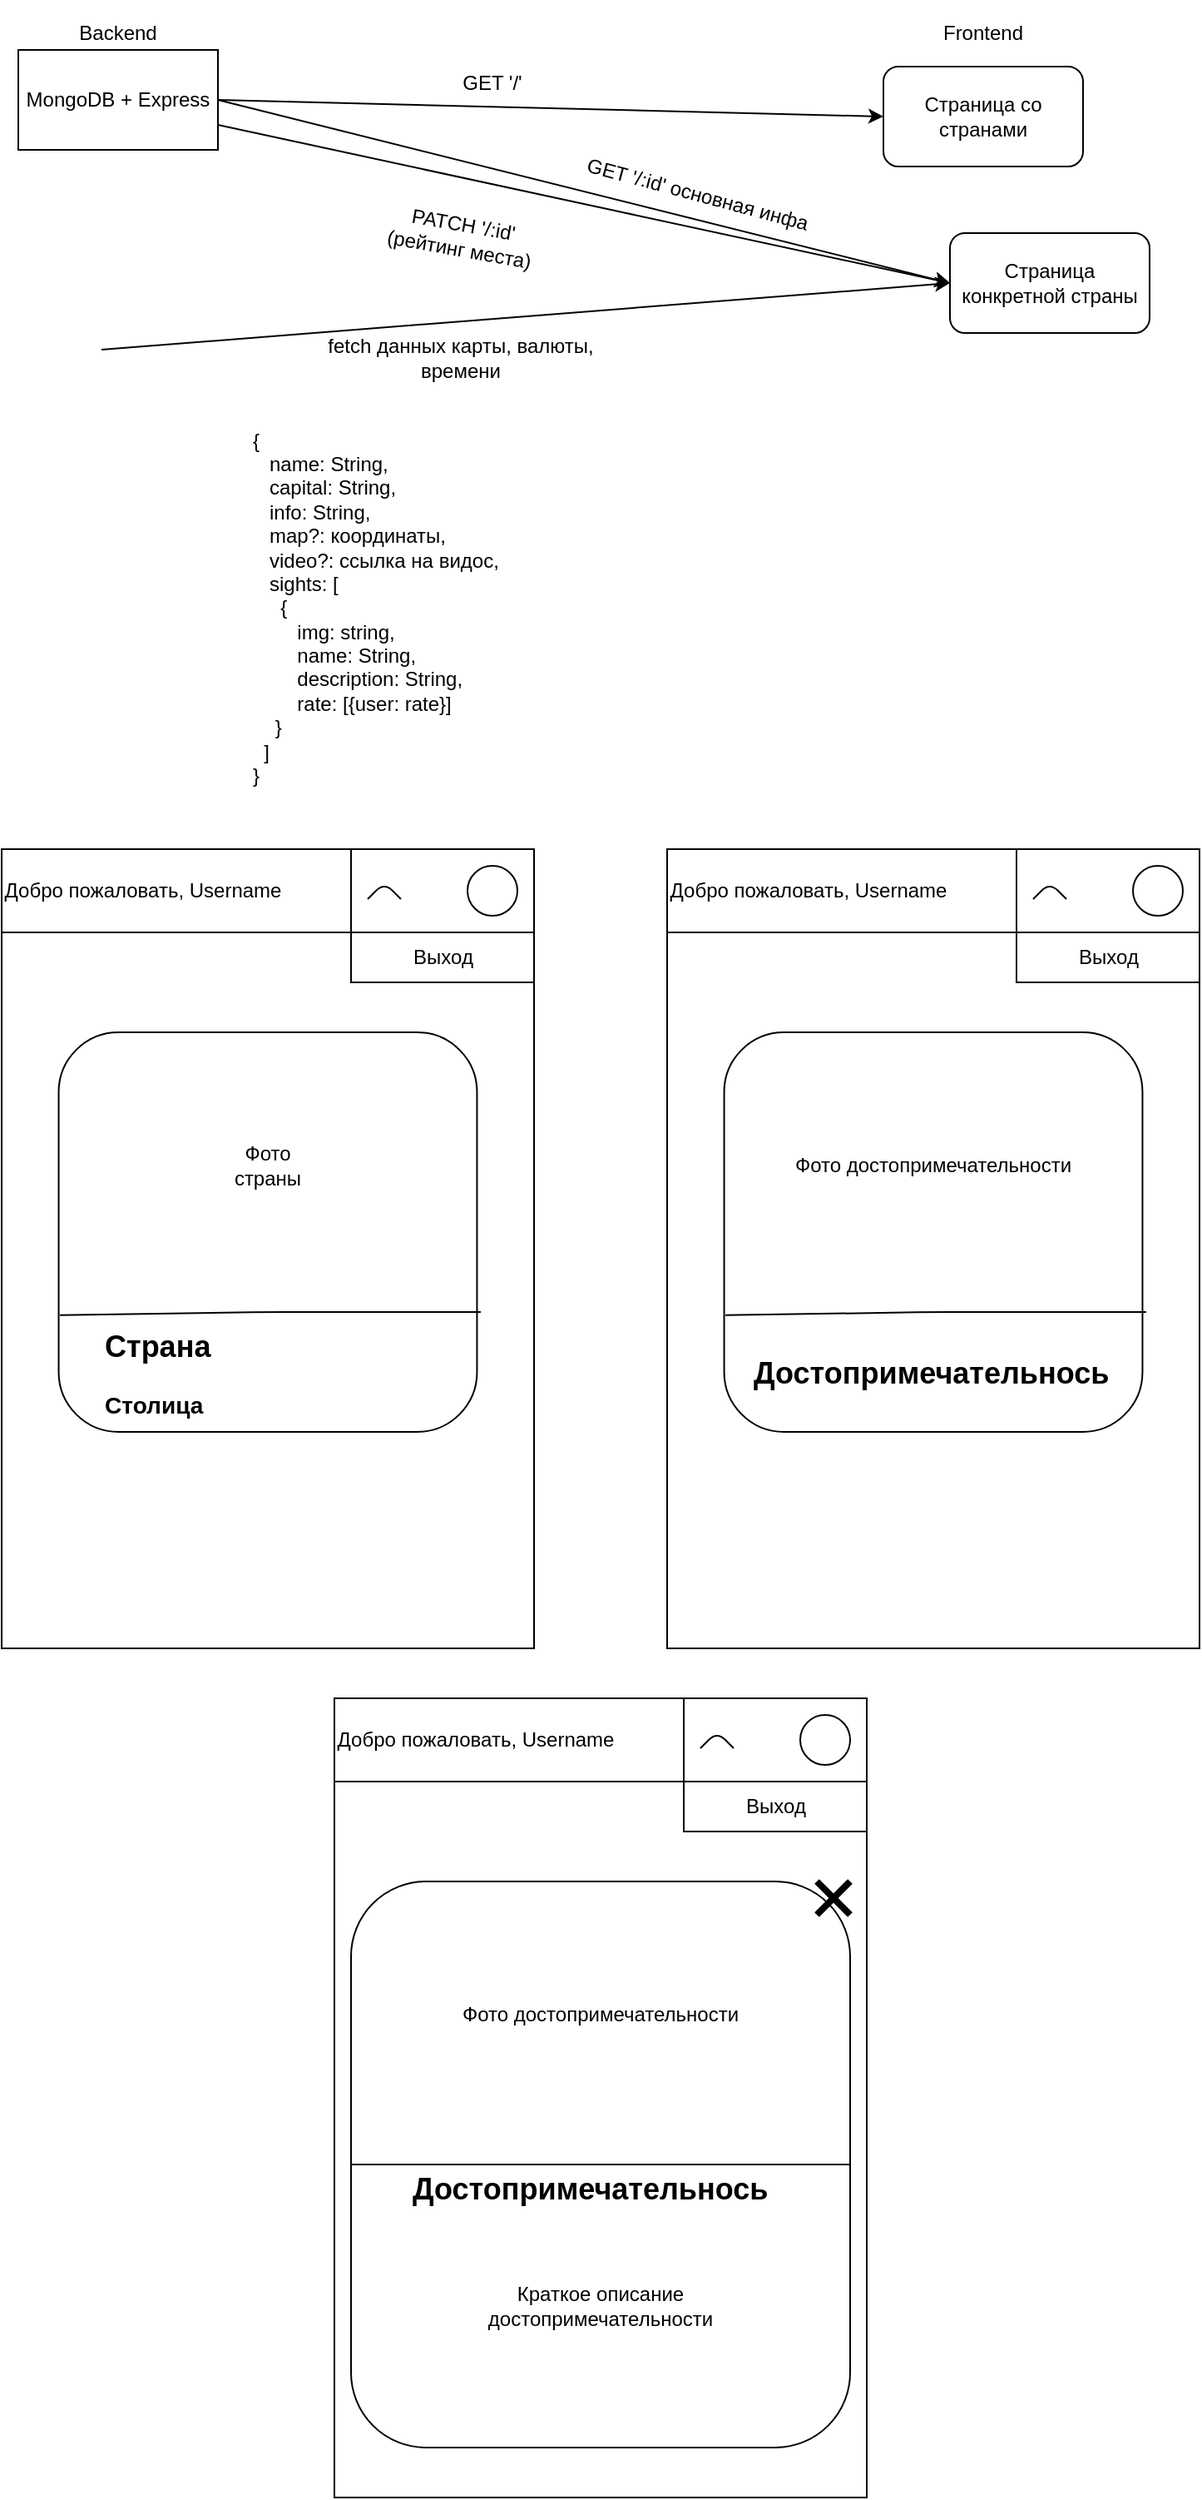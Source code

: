 <mxfile version="14.4.3" type="github">
  <diagram id="V7bD6tvDuis-bAX8pQNE" name="Page-1">
    <mxGraphModel dx="1038" dy="575" grid="1" gridSize="10" guides="1" tooltips="1" connect="1" arrows="1" fold="1" page="1" pageScale="1" pageWidth="827" pageHeight="1169" math="0" shadow="0">
      <root>
        <mxCell id="0" />
        <mxCell id="1" parent="0" />
        <mxCell id="rVa3kurJZuQboSxvV21v-3" value="Backend" style="text;html=1;strokeColor=none;fillColor=none;align=center;verticalAlign=middle;whiteSpace=wrap;rounded=0;" parent="1" vertex="1">
          <mxGeometry x="50" y="60" width="120" height="40" as="geometry" />
        </mxCell>
        <mxCell id="rVa3kurJZuQboSxvV21v-4" value="Frontend" style="text;html=1;strokeColor=none;fillColor=none;align=center;verticalAlign=middle;whiteSpace=wrap;rounded=0;" parent="1" vertex="1">
          <mxGeometry x="560" y="60" width="140" height="40" as="geometry" />
        </mxCell>
        <mxCell id="rVa3kurJZuQboSxvV21v-5" value="MongoDB + Express" style="rounded=0;whiteSpace=wrap;html=1;" parent="1" vertex="1">
          <mxGeometry x="50" y="90" width="120" height="60" as="geometry" />
        </mxCell>
        <mxCell id="rVa3kurJZuQboSxvV21v-6" value="Страница со странами" style="rounded=1;whiteSpace=wrap;html=1;" parent="1" vertex="1">
          <mxGeometry x="570" y="100" width="120" height="60" as="geometry" />
        </mxCell>
        <mxCell id="rVa3kurJZuQboSxvV21v-7" value="&lt;div&gt;Страница конкретной страны&lt;/div&gt;" style="rounded=1;whiteSpace=wrap;html=1;" parent="1" vertex="1">
          <mxGeometry x="610" y="200" width="120" height="60" as="geometry" />
        </mxCell>
        <mxCell id="rVa3kurJZuQboSxvV21v-11" value="" style="endArrow=classic;html=1;exitX=1;exitY=0.5;exitDx=0;exitDy=0;entryX=0;entryY=0.5;entryDx=0;entryDy=0;" parent="1" source="rVa3kurJZuQboSxvV21v-5" target="rVa3kurJZuQboSxvV21v-6" edge="1">
          <mxGeometry width="50" height="50" relative="1" as="geometry">
            <mxPoint x="370" y="290" as="sourcePoint" />
            <mxPoint x="420" y="240" as="targetPoint" />
            <Array as="points" />
          </mxGeometry>
        </mxCell>
        <mxCell id="rVa3kurJZuQboSxvV21v-12" value="GET &#39;/&#39;" style="text;html=1;strokeColor=none;fillColor=none;align=center;verticalAlign=middle;whiteSpace=wrap;rounded=0;" parent="1" vertex="1">
          <mxGeometry x="270" y="100" width="130" height="20" as="geometry" />
        </mxCell>
        <mxCell id="rVa3kurJZuQboSxvV21v-13" value="" style="endArrow=classic;html=1;exitX=1;exitY=0.5;exitDx=0;exitDy=0;entryX=0;entryY=0.5;entryDx=0;entryDy=0;" parent="1" source="rVa3kurJZuQboSxvV21v-5" target="rVa3kurJZuQboSxvV21v-7" edge="1">
          <mxGeometry width="50" height="50" relative="1" as="geometry">
            <mxPoint x="370" y="290" as="sourcePoint" />
            <mxPoint x="420" y="240" as="targetPoint" />
          </mxGeometry>
        </mxCell>
        <mxCell id="rVa3kurJZuQboSxvV21v-14" value="GET &#39;/:id&#39; основная инфа" style="text;html=1;strokeColor=none;fillColor=none;align=center;verticalAlign=middle;whiteSpace=wrap;rounded=0;rotation=15;" parent="1" vertex="1">
          <mxGeometry x="379.12" y="166.65" width="159.42" height="20" as="geometry" />
        </mxCell>
        <mxCell id="rVa3kurJZuQboSxvV21v-15" value="" style="endArrow=classic;html=1;entryX=0;entryY=0.5;entryDx=0;entryDy=0;" parent="1" target="rVa3kurJZuQboSxvV21v-7" edge="1">
          <mxGeometry width="50" height="50" relative="1" as="geometry">
            <mxPoint x="100" y="270" as="sourcePoint" />
            <mxPoint x="570" y="220" as="targetPoint" />
          </mxGeometry>
        </mxCell>
        <mxCell id="rVa3kurJZuQboSxvV21v-16" value="fetch данных карты, валюты, времени" style="text;html=1;strokeColor=none;fillColor=none;align=center;verticalAlign=middle;whiteSpace=wrap;rounded=0;rotation=0;" parent="1" vertex="1">
          <mxGeometry x="232.21" y="260" width="167.79" height="30" as="geometry" />
        </mxCell>
        <mxCell id="rVa3kurJZuQboSxvV21v-17" value="" style="endArrow=classic;html=1;exitX=1;exitY=0.75;exitDx=0;exitDy=0;entryX=0;entryY=0.5;entryDx=0;entryDy=0;" parent="1" source="rVa3kurJZuQboSxvV21v-5" target="rVa3kurJZuQboSxvV21v-7" edge="1">
          <mxGeometry width="50" height="50" relative="1" as="geometry">
            <mxPoint x="370" y="290" as="sourcePoint" />
            <mxPoint x="580" y="200" as="targetPoint" />
          </mxGeometry>
        </mxCell>
        <mxCell id="rVa3kurJZuQboSxvV21v-18" value="&lt;div&gt;PATCH &#39;/:id&#39;&lt;/div&gt;&lt;div&gt;(рейтинг места)&lt;/div&gt;" style="text;html=1;strokeColor=none;fillColor=none;align=center;verticalAlign=middle;whiteSpace=wrap;rounded=0;rotation=10;" parent="1" vertex="1">
          <mxGeometry x="220.66" y="186.65" width="190.88" height="30" as="geometry" />
        </mxCell>
        <mxCell id="rVa3kurJZuQboSxvV21v-21" value="&lt;div align=&quot;left&quot;&gt;{&lt;/div&gt;&lt;div align=&quot;left&quot;&gt;&amp;nbsp;&amp;nbsp; name: String,&lt;/div&gt;&lt;div align=&quot;left&quot;&gt;&amp;nbsp;&amp;nbsp; capital: String,&lt;/div&gt;&lt;div align=&quot;left&quot;&gt;&amp;nbsp;&amp;nbsp; info: String,&lt;/div&gt;&lt;div align=&quot;left&quot;&gt;&amp;nbsp;&amp;nbsp; map?: координаты,&lt;/div&gt;&lt;div align=&quot;left&quot;&gt;&amp;nbsp;&amp;nbsp; video?: ссылка на видос, &lt;br&gt;&lt;/div&gt;&lt;div align=&quot;left&quot;&gt;&amp;nbsp;&amp;nbsp; sights: [&lt;/div&gt;&lt;div align=&quot;left&quot;&gt;&amp;nbsp;&amp;nbsp;&amp;nbsp;&amp;nbsp; {&lt;/div&gt;&lt;div align=&quot;left&quot;&gt;&amp;nbsp;&amp;nbsp;&amp;nbsp;&amp;nbsp;&amp;nbsp;&amp;nbsp;&amp;nbsp; img: string,&lt;/div&gt;&lt;div align=&quot;left&quot;&gt;&amp;nbsp;&amp;nbsp;&amp;nbsp;&amp;nbsp;&amp;nbsp;&amp;nbsp;&amp;nbsp; name: String,&lt;/div&gt;&lt;div align=&quot;left&quot;&gt;&amp;nbsp;&amp;nbsp;&amp;nbsp;&amp;nbsp;&amp;nbsp;&amp;nbsp;&amp;nbsp; description: String,&lt;/div&gt;&lt;div align=&quot;left&quot;&gt;&amp;nbsp;&amp;nbsp;&amp;nbsp;&amp;nbsp;&amp;nbsp;&amp;nbsp;&amp;nbsp; rate: [{user: rate}]&lt;br&gt;&lt;/div&gt;&lt;div align=&quot;left&quot;&gt;&amp;nbsp;&amp;nbsp;&amp;nbsp; }&lt;br&gt;&lt;/div&gt;&lt;div align=&quot;left&quot;&gt;&amp;nbsp; ]&lt;br&gt;&lt;/div&gt;&lt;div align=&quot;left&quot;&gt;}&lt;br&gt;&lt;/div&gt;" style="text;html=1;strokeColor=none;fillColor=none;align=left;verticalAlign=middle;whiteSpace=wrap;rounded=0;" parent="1" vertex="1">
          <mxGeometry x="188.54" y="320" width="441.46" height="210" as="geometry" />
        </mxCell>
        <mxCell id="pMx6nDJZE7Q64L960xXf-1" value="" style="rounded=0;whiteSpace=wrap;html=1;" vertex="1" parent="1">
          <mxGeometry x="40" y="585" width="320" height="465" as="geometry" />
        </mxCell>
        <mxCell id="pMx6nDJZE7Q64L960xXf-2" value="" style="rounded=0;whiteSpace=wrap;html=1;" vertex="1" parent="1">
          <mxGeometry x="40" y="570" width="320" height="50" as="geometry" />
        </mxCell>
        <mxCell id="pMx6nDJZE7Q64L960xXf-3" value="Добро пожаловать, Username" style="text;html=1;strokeColor=none;fillColor=none;align=center;verticalAlign=middle;whiteSpace=wrap;rounded=0;" vertex="1" parent="1">
          <mxGeometry x="40" y="585" width="170" height="20" as="geometry" />
        </mxCell>
        <mxCell id="pMx6nDJZE7Q64L960xXf-5" value="" style="rounded=0;whiteSpace=wrap;html=1;" vertex="1" parent="1">
          <mxGeometry x="250" y="620" width="110" height="30" as="geometry" />
        </mxCell>
        <mxCell id="pMx6nDJZE7Q64L960xXf-6" value="" style="ellipse;whiteSpace=wrap;html=1;aspect=fixed;" vertex="1" parent="1">
          <mxGeometry x="320" y="580" width="30" height="30" as="geometry" />
        </mxCell>
        <mxCell id="pMx6nDJZE7Q64L960xXf-7" value="Выход" style="text;html=1;strokeColor=none;fillColor=none;align=center;verticalAlign=middle;whiteSpace=wrap;rounded=0;" vertex="1" parent="1">
          <mxGeometry x="272.5" y="620" width="65" height="30" as="geometry" />
        </mxCell>
        <mxCell id="pMx6nDJZE7Q64L960xXf-8" value="" style="rounded=1;whiteSpace=wrap;html=1;" vertex="1" parent="1">
          <mxGeometry x="74.27" y="680" width="251.46" height="240" as="geometry" />
        </mxCell>
        <mxCell id="pMx6nDJZE7Q64L960xXf-9" value="" style="endArrow=none;html=1;exitX=0.003;exitY=0.708;exitDx=0;exitDy=0;exitPerimeter=0;entryX=1.009;entryY=0.7;entryDx=0;entryDy=0;entryPerimeter=0;" edge="1" parent="1" source="pMx6nDJZE7Q64L960xXf-8" target="pMx6nDJZE7Q64L960xXf-8">
          <mxGeometry width="50" height="50" relative="1" as="geometry">
            <mxPoint x="390" y="870" as="sourcePoint" />
            <mxPoint x="440" y="820" as="targetPoint" />
            <Array as="points">
              <mxPoint x="200" y="848" />
            </Array>
          </mxGeometry>
        </mxCell>
        <mxCell id="pMx6nDJZE7Q64L960xXf-11" value="&lt;div align=&quot;left&quot;&gt;&lt;h2&gt;Страна&lt;/h2&gt;&lt;div&gt;&lt;h3&gt;Столица&lt;/h3&gt;&lt;/div&gt;&lt;/div&gt;" style="text;html=1;strokeColor=none;fillColor=none;align=left;verticalAlign=middle;whiteSpace=wrap;rounded=0;" vertex="1" parent="1">
          <mxGeometry x="100" y="860" width="160" height="50" as="geometry" />
        </mxCell>
        <mxCell id="pMx6nDJZE7Q64L960xXf-12" value="Фото страны" style="text;html=1;strokeColor=none;fillColor=none;align=center;verticalAlign=middle;whiteSpace=wrap;rounded=0;" vertex="1" parent="1">
          <mxGeometry x="170" y="740" width="60" height="40" as="geometry" />
        </mxCell>
        <mxCell id="pMx6nDJZE7Q64L960xXf-21" value="" style="endArrow=none;html=1;" edge="1" parent="1">
          <mxGeometry width="50" height="50" relative="1" as="geometry">
            <mxPoint x="260" y="600" as="sourcePoint" />
            <mxPoint x="280" y="600" as="targetPoint" />
            <Array as="points">
              <mxPoint x="270" y="590" />
            </Array>
          </mxGeometry>
        </mxCell>
        <mxCell id="pMx6nDJZE7Q64L960xXf-22" value="" style="rounded=0;whiteSpace=wrap;html=1;" vertex="1" parent="1">
          <mxGeometry x="440" y="585" width="320" height="465" as="geometry" />
        </mxCell>
        <mxCell id="pMx6nDJZE7Q64L960xXf-23" value="" style="rounded=0;whiteSpace=wrap;html=1;" vertex="1" parent="1">
          <mxGeometry x="440" y="570" width="320" height="50" as="geometry" />
        </mxCell>
        <mxCell id="pMx6nDJZE7Q64L960xXf-24" value="Добро пожаловать, Username" style="text;html=1;strokeColor=none;fillColor=none;align=center;verticalAlign=middle;whiteSpace=wrap;rounded=0;" vertex="1" parent="1">
          <mxGeometry x="440" y="585" width="170" height="20" as="geometry" />
        </mxCell>
        <mxCell id="pMx6nDJZE7Q64L960xXf-25" value="" style="rounded=0;whiteSpace=wrap;html=1;" vertex="1" parent="1">
          <mxGeometry x="650" y="620" width="110" height="30" as="geometry" />
        </mxCell>
        <mxCell id="pMx6nDJZE7Q64L960xXf-26" value="" style="ellipse;whiteSpace=wrap;html=1;aspect=fixed;" vertex="1" parent="1">
          <mxGeometry x="720" y="580" width="30" height="30" as="geometry" />
        </mxCell>
        <mxCell id="pMx6nDJZE7Q64L960xXf-27" value="Выход" style="text;html=1;strokeColor=none;fillColor=none;align=center;verticalAlign=middle;whiteSpace=wrap;rounded=0;" vertex="1" parent="1">
          <mxGeometry x="672.5" y="620" width="65" height="30" as="geometry" />
        </mxCell>
        <mxCell id="pMx6nDJZE7Q64L960xXf-28" value="" style="rounded=1;whiteSpace=wrap;html=1;" vertex="1" parent="1">
          <mxGeometry x="474.27" y="680" width="251.46" height="240" as="geometry" />
        </mxCell>
        <mxCell id="pMx6nDJZE7Q64L960xXf-29" value="" style="endArrow=none;html=1;exitX=0.003;exitY=0.708;exitDx=0;exitDy=0;exitPerimeter=0;entryX=1.009;entryY=0.7;entryDx=0;entryDy=0;entryPerimeter=0;" edge="1" parent="1" source="pMx6nDJZE7Q64L960xXf-28" target="pMx6nDJZE7Q64L960xXf-28">
          <mxGeometry width="50" height="50" relative="1" as="geometry">
            <mxPoint x="790" y="870" as="sourcePoint" />
            <mxPoint x="840" y="820" as="targetPoint" />
            <Array as="points">
              <mxPoint x="600" y="848" />
            </Array>
          </mxGeometry>
        </mxCell>
        <mxCell id="pMx6nDJZE7Q64L960xXf-30" value="&lt;h2&gt;Достопримечательнось&lt;/h2&gt;" style="text;html=1;strokeColor=none;fillColor=none;align=left;verticalAlign=middle;whiteSpace=wrap;rounded=0;" vertex="1" parent="1">
          <mxGeometry x="490" y="860" width="230" height="50" as="geometry" />
        </mxCell>
        <mxCell id="pMx6nDJZE7Q64L960xXf-31" value="Фото достопримечательности" style="text;html=1;strokeColor=none;fillColor=none;align=center;verticalAlign=middle;whiteSpace=wrap;rounded=0;" vertex="1" parent="1">
          <mxGeometry x="515" y="740" width="170" height="40" as="geometry" />
        </mxCell>
        <mxCell id="pMx6nDJZE7Q64L960xXf-32" value="" style="endArrow=none;html=1;" edge="1" parent="1">
          <mxGeometry width="50" height="50" relative="1" as="geometry">
            <mxPoint x="660" y="600" as="sourcePoint" />
            <mxPoint x="680" y="600" as="targetPoint" />
            <Array as="points">
              <mxPoint x="670" y="590" />
            </Array>
          </mxGeometry>
        </mxCell>
        <mxCell id="pMx6nDJZE7Q64L960xXf-33" value="" style="endArrow=none;html=1;" edge="1" parent="1">
          <mxGeometry width="50" height="50" relative="1" as="geometry">
            <mxPoint x="250" y="620" as="sourcePoint" />
            <mxPoint x="250" y="570" as="targetPoint" />
          </mxGeometry>
        </mxCell>
        <mxCell id="pMx6nDJZE7Q64L960xXf-34" value="" style="endArrow=none;html=1;" edge="1" parent="1">
          <mxGeometry width="50" height="50" relative="1" as="geometry">
            <mxPoint x="650" y="620" as="sourcePoint" />
            <mxPoint x="650" y="570" as="targetPoint" />
          </mxGeometry>
        </mxCell>
        <mxCell id="pMx6nDJZE7Q64L960xXf-35" value="" style="rounded=0;whiteSpace=wrap;html=1;" vertex="1" parent="1">
          <mxGeometry x="240" y="1095" width="320" height="465" as="geometry" />
        </mxCell>
        <mxCell id="pMx6nDJZE7Q64L960xXf-36" value="" style="rounded=0;whiteSpace=wrap;html=1;" vertex="1" parent="1">
          <mxGeometry x="240" y="1080" width="320" height="50" as="geometry" />
        </mxCell>
        <mxCell id="pMx6nDJZE7Q64L960xXf-37" value="Добро пожаловать, Username" style="text;html=1;strokeColor=none;fillColor=none;align=center;verticalAlign=middle;whiteSpace=wrap;rounded=0;" vertex="1" parent="1">
          <mxGeometry x="240" y="1095" width="170" height="20" as="geometry" />
        </mxCell>
        <mxCell id="pMx6nDJZE7Q64L960xXf-38" value="" style="rounded=0;whiteSpace=wrap;html=1;" vertex="1" parent="1">
          <mxGeometry x="450" y="1130" width="110" height="30" as="geometry" />
        </mxCell>
        <mxCell id="pMx6nDJZE7Q64L960xXf-39" value="" style="ellipse;whiteSpace=wrap;html=1;aspect=fixed;" vertex="1" parent="1">
          <mxGeometry x="520" y="1090" width="30" height="30" as="geometry" />
        </mxCell>
        <mxCell id="pMx6nDJZE7Q64L960xXf-40" value="Выход" style="text;html=1;strokeColor=none;fillColor=none;align=center;verticalAlign=middle;whiteSpace=wrap;rounded=0;" vertex="1" parent="1">
          <mxGeometry x="472.5" y="1130" width="65" height="30" as="geometry" />
        </mxCell>
        <mxCell id="pMx6nDJZE7Q64L960xXf-41" value="" style="rounded=1;whiteSpace=wrap;html=1;" vertex="1" parent="1">
          <mxGeometry x="250" y="1190" width="300" height="340" as="geometry" />
        </mxCell>
        <mxCell id="pMx6nDJZE7Q64L960xXf-42" value="" style="endArrow=none;html=1;entryX=1;entryY=0.5;entryDx=0;entryDy=0;exitX=0;exitY=0.5;exitDx=0;exitDy=0;" edge="1" parent="1" source="pMx6nDJZE7Q64L960xXf-41" target="pMx6nDJZE7Q64L960xXf-41">
          <mxGeometry width="50" height="50" relative="1" as="geometry">
            <mxPoint x="250" y="1425" as="sourcePoint" />
            <mxPoint x="640" y="1330" as="targetPoint" />
            <Array as="points" />
          </mxGeometry>
        </mxCell>
        <mxCell id="pMx6nDJZE7Q64L960xXf-43" value="&lt;h2&gt;Достопримечательнось&lt;/h2&gt;" style="text;html=1;strokeColor=none;fillColor=none;align=left;verticalAlign=middle;whiteSpace=wrap;rounded=0;" vertex="1" parent="1">
          <mxGeometry x="285" y="1350" width="230" height="50" as="geometry" />
        </mxCell>
        <mxCell id="pMx6nDJZE7Q64L960xXf-44" value="Фото достопримечательности" style="text;html=1;strokeColor=none;fillColor=none;align=center;verticalAlign=middle;whiteSpace=wrap;rounded=0;" vertex="1" parent="1">
          <mxGeometry x="315" y="1250" width="170" height="40" as="geometry" />
        </mxCell>
        <mxCell id="pMx6nDJZE7Q64L960xXf-45" value="" style="endArrow=none;html=1;" edge="1" parent="1">
          <mxGeometry width="50" height="50" relative="1" as="geometry">
            <mxPoint x="460" y="1110" as="sourcePoint" />
            <mxPoint x="480" y="1110" as="targetPoint" />
            <Array as="points">
              <mxPoint x="470" y="1100" />
            </Array>
          </mxGeometry>
        </mxCell>
        <mxCell id="pMx6nDJZE7Q64L960xXf-46" value="" style="endArrow=none;html=1;" edge="1" parent="1">
          <mxGeometry width="50" height="50" relative="1" as="geometry">
            <mxPoint x="450" y="1130" as="sourcePoint" />
            <mxPoint x="450" y="1080" as="targetPoint" />
          </mxGeometry>
        </mxCell>
        <mxCell id="pMx6nDJZE7Q64L960xXf-48" value="Краткое описание достопримечательности" style="text;html=1;strokeColor=none;fillColor=none;align=center;verticalAlign=middle;whiteSpace=wrap;rounded=0;" vertex="1" parent="1">
          <mxGeometry x="324.78" y="1420" width="150.44" height="50" as="geometry" />
        </mxCell>
        <mxCell id="pMx6nDJZE7Q64L960xXf-50" value="" style="endArrow=none;html=1;strokeWidth=4;" edge="1" parent="1">
          <mxGeometry width="50" height="50" relative="1" as="geometry">
            <mxPoint x="530" y="1210" as="sourcePoint" />
            <mxPoint x="550" y="1190" as="targetPoint" />
          </mxGeometry>
        </mxCell>
        <mxCell id="pMx6nDJZE7Q64L960xXf-51" value="" style="endArrow=none;html=1;strokeWidth=4;" edge="1" parent="1">
          <mxGeometry width="50" height="50" relative="1" as="geometry">
            <mxPoint x="530" y="1190" as="sourcePoint" />
            <mxPoint x="550" y="1210" as="targetPoint" />
          </mxGeometry>
        </mxCell>
      </root>
    </mxGraphModel>
  </diagram>
</mxfile>
